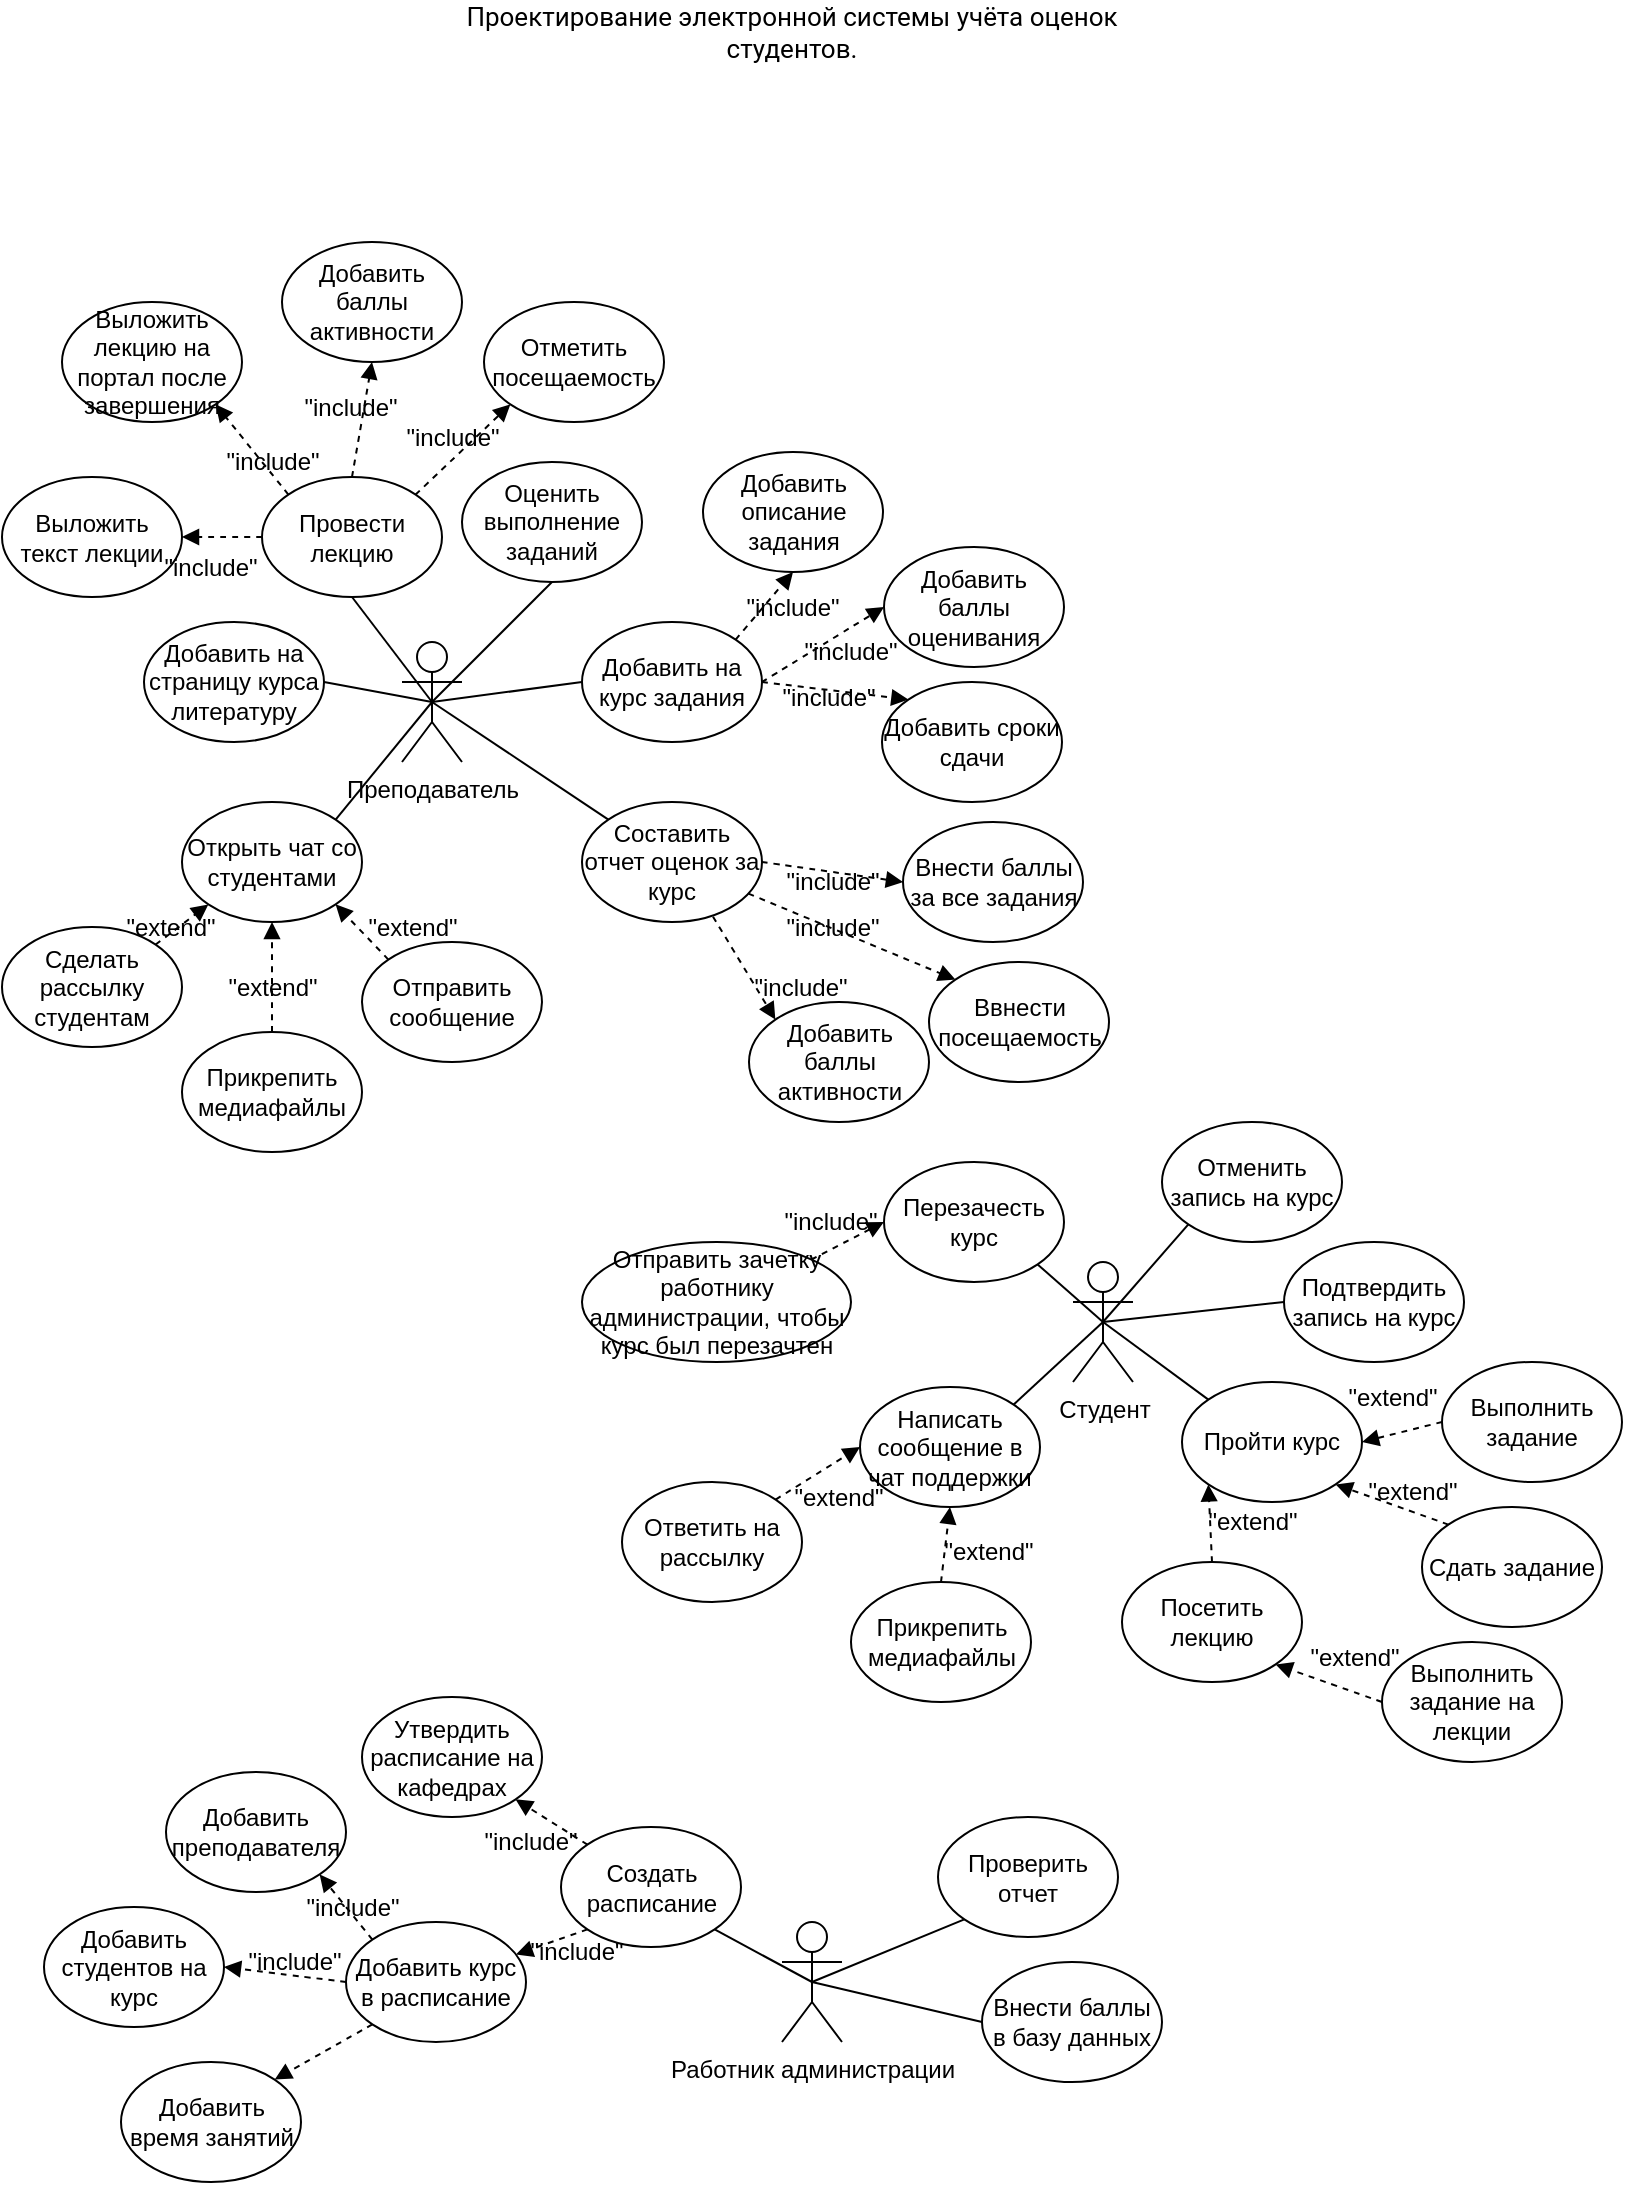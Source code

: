 <mxfile version="22.0.4" type="google">
  <diagram id="ML9wtyINVgdUHEs43sJc" name="Страница 1">
    <mxGraphModel grid="0" page="0" gridSize="10" guides="1" tooltips="1" connect="1" arrows="1" fold="1" pageScale="1" pageWidth="827" pageHeight="1169" math="0" shadow="0">
      <root>
        <mxCell id="0" />
        <mxCell id="1" parent="0" />
        <mxCell id="5TSkszLbsJgpG2_HzwPA-1" value="&lt;span style=&quot;color: rgb(0 , 0 , 0) ; font-family: &amp;#34;roboto&amp;#34; , &amp;#34;robotodraft&amp;#34; , &amp;#34;helvetica&amp;#34; , &amp;#34;arial&amp;#34; , sans-serif ; font-size: 13px ; background-color: rgb(255 , 255 , 255)&quot;&gt;Проектирование электронной системы учёта оценок студентов.&lt;/span&gt;" style="text;html=1;strokeColor=none;fillColor=none;align=center;verticalAlign=middle;whiteSpace=wrap;rounded=0;" vertex="1" parent="1">
          <mxGeometry x="230" y="10" width="330" height="30" as="geometry" />
        </mxCell>
        <mxCell id="ejWC1JuvyuzGTiNb9Fb2-1" value="Преподаватель" style="shape=umlActor;verticalLabelPosition=bottom;verticalAlign=top;html=1;outlineConnect=0;" vertex="1" parent="1">
          <mxGeometry x="200" y="330" width="30" height="60" as="geometry" />
        </mxCell>
        <mxCell id="ejWC1JuvyuzGTiNb9Fb2-2" value="Студент" style="shape=umlActor;verticalLabelPosition=bottom;verticalAlign=top;html=1;outlineConnect=0;" vertex="1" parent="1">
          <mxGeometry x="535.5" y="640" width="30" height="60" as="geometry" />
        </mxCell>
        <mxCell id="ejWC1JuvyuzGTiNb9Fb2-3" value="Работник администрации" style="shape=umlActor;verticalLabelPosition=bottom;verticalAlign=top;html=1;outlineConnect=0;" vertex="1" parent="1">
          <mxGeometry x="390" y="970" width="30" height="60" as="geometry" />
        </mxCell>
        <mxCell id="ejWC1JuvyuzGTiNb9Fb2-4" value="Добавить курс в расписание" style="ellipse;whiteSpace=wrap;html=1;" vertex="1" parent="1">
          <mxGeometry x="172" y="970" width="90" height="60" as="geometry" />
        </mxCell>
        <mxCell id="ejWC1JuvyuzGTiNb9Fb2-5" value="Добавить студентов на курс" style="ellipse;whiteSpace=wrap;html=1;" vertex="1" parent="1">
          <mxGeometry x="21" y="962.5" width="90" height="60" as="geometry" />
        </mxCell>
        <mxCell id="ejWC1JuvyuzGTiNb9Fb2-6" value="Добавить преподавателя" style="ellipse;whiteSpace=wrap;html=1;" vertex="1" parent="1">
          <mxGeometry x="82" y="895" width="90" height="60" as="geometry" />
        </mxCell>
        <mxCell id="ejWC1JuvyuzGTiNb9Fb2-7" value="Добавить на курс задания" style="ellipse;whiteSpace=wrap;html=1;" vertex="1" parent="1">
          <mxGeometry x="290" y="320" width="90" height="60" as="geometry" />
        </mxCell>
        <mxCell id="ejWC1JuvyuzGTiNb9Fb2-8" value="Добавить описание задания" style="ellipse;whiteSpace=wrap;html=1;" vertex="1" parent="1">
          <mxGeometry x="350.5" y="235" width="90" height="60" as="geometry" />
        </mxCell>
        <mxCell id="ejWC1JuvyuzGTiNb9Fb2-9" value="Добавить баллы оценивания" style="ellipse;whiteSpace=wrap;html=1;" vertex="1" parent="1">
          <mxGeometry x="441" y="282.5" width="90" height="60" as="geometry" />
        </mxCell>
        <mxCell id="ejWC1JuvyuzGTiNb9Fb2-10" value="Выполнить задание" style="ellipse;whiteSpace=wrap;html=1;" vertex="1" parent="1">
          <mxGeometry x="720" y="690" width="90" height="60" as="geometry" />
        </mxCell>
        <mxCell id="ejWC1JuvyuzGTiNb9Fb2-11" value="Сдать задание" style="ellipse;whiteSpace=wrap;html=1;" vertex="1" parent="1">
          <mxGeometry x="710" y="762.5" width="90" height="60" as="geometry" />
        </mxCell>
        <mxCell id="ejWC1JuvyuzGTiNb9Fb2-12" value="Оценить выполнение заданий" style="ellipse;whiteSpace=wrap;html=1;" vertex="1" parent="1">
          <mxGeometry x="230" y="240" width="90" height="60" as="geometry" />
        </mxCell>
        <mxCell id="ejWC1JuvyuzGTiNb9Fb2-13" value="Проверить отчет" style="ellipse;whiteSpace=wrap;html=1;" vertex="1" parent="1">
          <mxGeometry x="468" y="917.5" width="90" height="60" as="geometry" />
        </mxCell>
        <mxCell id="ejWC1JuvyuzGTiNb9Fb2-14" value="Составить отчет оценок за курс" style="ellipse;whiteSpace=wrap;html=1;" vertex="1" parent="1">
          <mxGeometry x="290" y="410" width="90" height="60" as="geometry" />
        </mxCell>
        <mxCell id="ejWC1JuvyuzGTiNb9Fb2-15" value="Внести баллы за все задания" style="ellipse;whiteSpace=wrap;html=1;" vertex="1" parent="1">
          <mxGeometry x="450.5" y="420" width="90" height="60" as="geometry" />
        </mxCell>
        <mxCell id="ejWC1JuvyuzGTiNb9Fb2-16" value="Посетить лекцию" style="ellipse;whiteSpace=wrap;html=1;" vertex="1" parent="1">
          <mxGeometry x="560" y="790" width="90" height="60" as="geometry" />
        </mxCell>
        <mxCell id="ejWC1JuvyuzGTiNb9Fb2-17" value="Провести лекцию" style="ellipse;whiteSpace=wrap;html=1;" vertex="1" parent="1">
          <mxGeometry x="130" y="247.5" width="90" height="60" as="geometry" />
        </mxCell>
        <mxCell id="ejWC1JuvyuzGTiNb9Fb2-18" value="Отметить посещаемость" style="ellipse;whiteSpace=wrap;html=1;" vertex="1" parent="1">
          <mxGeometry x="241" y="160" width="90" height="60" as="geometry" />
        </mxCell>
        <mxCell id="ejWC1JuvyuzGTiNb9Fb2-19" value="Добавить баллы активности" style="ellipse;whiteSpace=wrap;html=1;" vertex="1" parent="1">
          <mxGeometry x="140" y="130" width="90" height="60" as="geometry" />
        </mxCell>
        <mxCell id="ejWC1JuvyuzGTiNb9Fb2-20" value="Ввнести посещаемость" style="ellipse;whiteSpace=wrap;html=1;" vertex="1" parent="1">
          <mxGeometry x="463.5" y="490" width="90" height="60" as="geometry" />
        </mxCell>
        <mxCell id="ejWC1JuvyuzGTiNb9Fb2-21" value="Добавить баллы активности" style="ellipse;whiteSpace=wrap;html=1;" vertex="1" parent="1">
          <mxGeometry x="373.5" y="510" width="90" height="60" as="geometry" />
        </mxCell>
        <mxCell id="ejWC1JuvyuzGTiNb9Fb2-22" value="" style="endArrow=none;html=1;rounded=0;curved=1;exitX=0.5;exitY=0.5;exitDx=0;exitDy=0;exitPerimeter=0;entryX=0;entryY=0.5;entryDx=0;entryDy=0;" edge="1" parent="1" source="ejWC1JuvyuzGTiNb9Fb2-1" target="ejWC1JuvyuzGTiNb9Fb2-7">
          <mxGeometry width="50" height="50" relative="1" as="geometry">
            <mxPoint x="510" y="410" as="sourcePoint" />
            <mxPoint x="560" y="360" as="targetPoint" />
          </mxGeometry>
        </mxCell>
        <mxCell id="ejWC1JuvyuzGTiNb9Fb2-23" value="" style="endArrow=none;html=1;rounded=0;curved=1;entryX=0.5;entryY=0.5;entryDx=0;entryDy=0;entryPerimeter=0;exitX=0.5;exitY=1;exitDx=0;exitDy=0;" edge="1" parent="1" source="ejWC1JuvyuzGTiNb9Fb2-12" target="ejWC1JuvyuzGTiNb9Fb2-1">
          <mxGeometry width="50" height="50" relative="1" as="geometry">
            <mxPoint x="510" y="410" as="sourcePoint" />
            <mxPoint x="560" y="360" as="targetPoint" />
          </mxGeometry>
        </mxCell>
        <mxCell id="ejWC1JuvyuzGTiNb9Fb2-24" value="" style="endArrow=none;html=1;rounded=0;curved=1;entryX=0.5;entryY=0.5;entryDx=0;entryDy=0;entryPerimeter=0;exitX=0.5;exitY=1;exitDx=0;exitDy=0;" edge="1" parent="1" source="ejWC1JuvyuzGTiNb9Fb2-17" target="ejWC1JuvyuzGTiNb9Fb2-1">
          <mxGeometry width="50" height="50" relative="1" as="geometry">
            <mxPoint x="510" y="410" as="sourcePoint" />
            <mxPoint x="560" y="360" as="targetPoint" />
          </mxGeometry>
        </mxCell>
        <mxCell id="ejWC1JuvyuzGTiNb9Fb2-25" value="" style="endArrow=none;html=1;rounded=0;curved=1;exitX=0.5;exitY=0.5;exitDx=0;exitDy=0;exitPerimeter=0;entryX=0;entryY=0;entryDx=0;entryDy=0;" edge="1" parent="1" source="ejWC1JuvyuzGTiNb9Fb2-1" target="ejWC1JuvyuzGTiNb9Fb2-14">
          <mxGeometry width="50" height="50" relative="1" as="geometry">
            <mxPoint x="510" y="400" as="sourcePoint" />
            <mxPoint x="560" y="350" as="targetPoint" />
          </mxGeometry>
        </mxCell>
        <mxCell id="ejWC1JuvyuzGTiNb9Fb2-26" value="" style="html=1;verticalAlign=bottom;labelBackgroundColor=none;endArrow=block;endFill=1;dashed=1;rounded=0;curved=1;exitX=1;exitY=0.5;exitDx=0;exitDy=0;entryX=0;entryY=0.5;entryDx=0;entryDy=0;" edge="1" parent="1" source="ejWC1JuvyuzGTiNb9Fb2-14" target="ejWC1JuvyuzGTiNb9Fb2-15">
          <mxGeometry width="160" relative="1" as="geometry">
            <mxPoint x="519" y="340" as="sourcePoint" />
            <mxPoint x="679" y="340" as="targetPoint" />
          </mxGeometry>
        </mxCell>
        <mxCell id="ejWC1JuvyuzGTiNb9Fb2-27" value="" style="html=1;verticalAlign=bottom;labelBackgroundColor=none;endArrow=block;endFill=1;dashed=1;rounded=0;curved=1;entryX=0;entryY=0;entryDx=0;entryDy=0;" edge="1" parent="1" source="ejWC1JuvyuzGTiNb9Fb2-14" target="ejWC1JuvyuzGTiNb9Fb2-20">
          <mxGeometry width="160" relative="1" as="geometry">
            <mxPoint x="519" y="340" as="sourcePoint" />
            <mxPoint x="679" y="340" as="targetPoint" />
          </mxGeometry>
        </mxCell>
        <mxCell id="ejWC1JuvyuzGTiNb9Fb2-28" value="" style="html=1;verticalAlign=bottom;labelBackgroundColor=none;endArrow=block;endFill=1;dashed=1;rounded=0;curved=1;exitX=0.728;exitY=0.956;exitDx=0;exitDy=0;entryX=0;entryY=0;entryDx=0;entryDy=0;exitPerimeter=0;" edge="1" parent="1" source="ejWC1JuvyuzGTiNb9Fb2-14" target="ejWC1JuvyuzGTiNb9Fb2-21">
          <mxGeometry width="160" relative="1" as="geometry">
            <mxPoint x="519" y="340" as="sourcePoint" />
            <mxPoint x="679" y="340" as="targetPoint" />
          </mxGeometry>
        </mxCell>
        <mxCell id="ejWC1JuvyuzGTiNb9Fb2-29" value="" style="html=1;verticalAlign=bottom;labelBackgroundColor=none;endArrow=block;endFill=1;dashed=1;rounded=0;curved=1;exitX=1;exitY=0;exitDx=0;exitDy=0;entryX=0.5;entryY=1;entryDx=0;entryDy=0;" edge="1" parent="1" source="ejWC1JuvyuzGTiNb9Fb2-7" target="ejWC1JuvyuzGTiNb9Fb2-8">
          <mxGeometry width="160" relative="1" as="geometry">
            <mxPoint x="490" y="350" as="sourcePoint" />
            <mxPoint x="650" y="350" as="targetPoint" />
          </mxGeometry>
        </mxCell>
        <mxCell id="ejWC1JuvyuzGTiNb9Fb2-30" value="" style="html=1;verticalAlign=bottom;labelBackgroundColor=none;endArrow=block;endFill=1;dashed=1;rounded=0;curved=1;exitX=1;exitY=0.5;exitDx=0;exitDy=0;entryX=0;entryY=0.5;entryDx=0;entryDy=0;" edge="1" parent="1" source="ejWC1JuvyuzGTiNb9Fb2-7" target="ejWC1JuvyuzGTiNb9Fb2-9">
          <mxGeometry width="160" relative="1" as="geometry">
            <mxPoint x="490" y="350" as="sourcePoint" />
            <mxPoint x="650" y="350" as="targetPoint" />
          </mxGeometry>
        </mxCell>
        <mxCell id="ejWC1JuvyuzGTiNb9Fb2-31" value="Выполнить задание на лекции" style="ellipse;whiteSpace=wrap;html=1;" vertex="1" parent="1">
          <mxGeometry x="690" y="830" width="90" height="60" as="geometry" />
        </mxCell>
        <mxCell id="ejWC1JuvyuzGTiNb9Fb2-32" value="" style="html=1;verticalAlign=bottom;labelBackgroundColor=none;endArrow=block;endFill=1;dashed=1;rounded=0;curved=1;exitX=0;exitY=0.5;exitDx=0;exitDy=0;entryX=1;entryY=1;entryDx=0;entryDy=0;" edge="1" parent="1" source="ejWC1JuvyuzGTiNb9Fb2-31" target="ejWC1JuvyuzGTiNb9Fb2-16">
          <mxGeometry width="160" relative="1" as="geometry">
            <mxPoint x="350" y="765" as="sourcePoint" />
            <mxPoint x="470" y="910" as="targetPoint" />
          </mxGeometry>
        </mxCell>
        <mxCell id="ejWC1JuvyuzGTiNb9Fb2-33" value="Подтвердить запись на курс" style="ellipse;whiteSpace=wrap;html=1;" vertex="1" parent="1">
          <mxGeometry x="641" y="630" width="90" height="60" as="geometry" />
        </mxCell>
        <mxCell id="ejWC1JuvyuzGTiNb9Fb2-34" value="" style="endArrow=none;html=1;rounded=0;curved=1;exitX=0.5;exitY=0.5;exitDx=0;exitDy=0;exitPerimeter=0;entryX=0;entryY=0.5;entryDx=0;entryDy=0;" edge="1" parent="1" source="ejWC1JuvyuzGTiNb9Fb2-2" target="ejWC1JuvyuzGTiNb9Fb2-33">
          <mxGeometry width="50" height="50" relative="1" as="geometry">
            <mxPoint x="485.5" y="870" as="sourcePoint" />
            <mxPoint x="535.5" y="820" as="targetPoint" />
          </mxGeometry>
        </mxCell>
        <mxCell id="ejWC1JuvyuzGTiNb9Fb2-35" value="Отменить запись на курс" style="ellipse;whiteSpace=wrap;html=1;" vertex="1" parent="1">
          <mxGeometry x="580" y="570" width="90" height="60" as="geometry" />
        </mxCell>
        <mxCell id="ejWC1JuvyuzGTiNb9Fb2-36" value="" style="endArrow=none;html=1;rounded=0;curved=1;entryX=0.5;entryY=0.5;entryDx=0;entryDy=0;entryPerimeter=0;exitX=0;exitY=1;exitDx=0;exitDy=0;" edge="1" parent="1" source="ejWC1JuvyuzGTiNb9Fb2-35" target="ejWC1JuvyuzGTiNb9Fb2-2">
          <mxGeometry width="50" height="50" relative="1" as="geometry">
            <mxPoint x="485.5" y="860" as="sourcePoint" />
            <mxPoint x="535.5" y="810" as="targetPoint" />
          </mxGeometry>
        </mxCell>
        <mxCell id="ejWC1JuvyuzGTiNb9Fb2-38" value="" style="html=1;verticalAlign=bottom;labelBackgroundColor=none;endArrow=block;endFill=1;dashed=1;rounded=0;curved=1;exitX=0;exitY=0;exitDx=0;exitDy=0;entryX=1;entryY=1;entryDx=0;entryDy=0;" edge="1" parent="1" source="ejWC1JuvyuzGTiNb9Fb2-4" target="ejWC1JuvyuzGTiNb9Fb2-6">
          <mxGeometry width="160" relative="1" as="geometry">
            <mxPoint x="280" y="872.5" as="sourcePoint" />
            <mxPoint x="440" y="872.5" as="targetPoint" />
          </mxGeometry>
        </mxCell>
        <mxCell id="ejWC1JuvyuzGTiNb9Fb2-39" value="" style="html=1;verticalAlign=bottom;labelBackgroundColor=none;endArrow=block;endFill=1;dashed=1;rounded=0;curved=1;exitX=0;exitY=0.5;exitDx=0;exitDy=0;entryX=1;entryY=0.5;entryDx=0;entryDy=0;" edge="1" parent="1" source="ejWC1JuvyuzGTiNb9Fb2-4" target="ejWC1JuvyuzGTiNb9Fb2-5">
          <mxGeometry width="160" relative="1" as="geometry">
            <mxPoint x="280" y="872.5" as="sourcePoint" />
            <mxPoint x="440" y="872.5" as="targetPoint" />
          </mxGeometry>
        </mxCell>
        <mxCell id="ejWC1JuvyuzGTiNb9Fb2-40" value="" style="endArrow=none;html=1;rounded=0;curved=1;exitX=0.5;exitY=0.5;exitDx=0;exitDy=0;exitPerimeter=0;entryX=0;entryY=1;entryDx=0;entryDy=0;" edge="1" parent="1" source="ejWC1JuvyuzGTiNb9Fb2-3" target="ejWC1JuvyuzGTiNb9Fb2-13">
          <mxGeometry width="50" height="50" relative="1" as="geometry">
            <mxPoint x="420" y="840" as="sourcePoint" />
            <mxPoint x="470" y="790" as="targetPoint" />
          </mxGeometry>
        </mxCell>
        <mxCell id="ejWC1JuvyuzGTiNb9Fb2-41" value="Внести баллы в базу данных" style="ellipse;whiteSpace=wrap;html=1;" vertex="1" parent="1">
          <mxGeometry x="490" y="990" width="90" height="60" as="geometry" />
        </mxCell>
        <mxCell id="ejWC1JuvyuzGTiNb9Fb2-42" value="" style="endArrow=none;html=1;rounded=0;curved=1;exitX=0.5;exitY=0.5;exitDx=0;exitDy=0;exitPerimeter=0;entryX=0;entryY=0.5;entryDx=0;entryDy=0;" edge="1" parent="1" source="ejWC1JuvyuzGTiNb9Fb2-3" target="ejWC1JuvyuzGTiNb9Fb2-41">
          <mxGeometry width="50" height="50" relative="1" as="geometry">
            <mxPoint x="420" y="830" as="sourcePoint" />
            <mxPoint x="470" y="780" as="targetPoint" />
          </mxGeometry>
        </mxCell>
        <mxCell id="ejWC1JuvyuzGTiNb9Fb2-43" value="Пройти курс" style="ellipse;whiteSpace=wrap;html=1;" vertex="1" parent="1">
          <mxGeometry x="590" y="700" width="90" height="60" as="geometry" />
        </mxCell>
        <mxCell id="ejWC1JuvyuzGTiNb9Fb2-44" value="" style="endArrow=none;html=1;rounded=0;curved=1;entryX=0.5;entryY=0.5;entryDx=0;entryDy=0;entryPerimeter=0;exitX=0;exitY=0;exitDx=0;exitDy=0;" edge="1" parent="1" source="ejWC1JuvyuzGTiNb9Fb2-43" target="ejWC1JuvyuzGTiNb9Fb2-2">
          <mxGeometry width="50" height="50" relative="1" as="geometry">
            <mxPoint x="715.5" y="840" as="sourcePoint" />
            <mxPoint x="765.5" y="790" as="targetPoint" />
          </mxGeometry>
        </mxCell>
        <mxCell id="ejWC1JuvyuzGTiNb9Fb2-45" value="" style="html=1;verticalAlign=bottom;labelBackgroundColor=none;endArrow=block;endFill=1;dashed=1;rounded=0;curved=1;exitX=0;exitY=0.5;exitDx=0;exitDy=0;entryX=1;entryY=0.5;entryDx=0;entryDy=0;" edge="1" parent="1" source="ejWC1JuvyuzGTiNb9Fb2-10" target="ejWC1JuvyuzGTiNb9Fb2-43">
          <mxGeometry width="160" relative="1" as="geometry">
            <mxPoint x="820" y="795" as="sourcePoint" />
            <mxPoint x="660" y="795" as="targetPoint" />
          </mxGeometry>
        </mxCell>
        <mxCell id="ejWC1JuvyuzGTiNb9Fb2-46" value="" style="html=1;verticalAlign=bottom;labelBackgroundColor=none;endArrow=block;endFill=1;dashed=1;rounded=0;curved=1;exitX=0;exitY=0;exitDx=0;exitDy=0;entryX=1;entryY=1;entryDx=0;entryDy=0;" edge="1" parent="1" source="ejWC1JuvyuzGTiNb9Fb2-11" target="ejWC1JuvyuzGTiNb9Fb2-43">
          <mxGeometry width="160" relative="1" as="geometry">
            <mxPoint x="820" y="795" as="sourcePoint" />
            <mxPoint x="660" y="795" as="targetPoint" />
          </mxGeometry>
        </mxCell>
        <mxCell id="ejWC1JuvyuzGTiNb9Fb2-47" value="" style="html=1;verticalAlign=bottom;labelBackgroundColor=none;endArrow=block;endFill=1;dashed=1;rounded=0;curved=1;exitX=0.5;exitY=0;exitDx=0;exitDy=0;entryX=0;entryY=1;entryDx=0;entryDy=0;" edge="1" parent="1" source="ejWC1JuvyuzGTiNb9Fb2-16" target="ejWC1JuvyuzGTiNb9Fb2-43">
          <mxGeometry width="160" relative="1" as="geometry">
            <mxPoint x="603.18" y="953.787" as="sourcePoint" />
            <mxPoint x="545" y="810" as="targetPoint" />
          </mxGeometry>
        </mxCell>
        <mxCell id="ejWC1JuvyuzGTiNb9Fb2-48" value="" style="html=1;verticalAlign=bottom;labelBackgroundColor=none;endArrow=block;endFill=1;dashed=1;rounded=0;curved=1;exitX=1;exitY=0;exitDx=0;exitDy=0;entryX=0;entryY=1;entryDx=0;entryDy=0;" edge="1" parent="1" source="ejWC1JuvyuzGTiNb9Fb2-17" target="ejWC1JuvyuzGTiNb9Fb2-18">
          <mxGeometry width="160" relative="1" as="geometry">
            <mxPoint x="380" y="330" as="sourcePoint" />
            <mxPoint x="540" y="330" as="targetPoint" />
          </mxGeometry>
        </mxCell>
        <mxCell id="ejWC1JuvyuzGTiNb9Fb2-49" value="" style="html=1;verticalAlign=bottom;labelBackgroundColor=none;endArrow=block;endFill=1;dashed=1;rounded=0;curved=1;entryX=0.5;entryY=1;entryDx=0;entryDy=0;exitX=0.5;exitY=0;exitDx=0;exitDy=0;" edge="1" parent="1" source="ejWC1JuvyuzGTiNb9Fb2-17" target="ejWC1JuvyuzGTiNb9Fb2-19">
          <mxGeometry width="160" relative="1" as="geometry">
            <mxPoint x="380" y="330" as="sourcePoint" />
            <mxPoint x="540" y="330" as="targetPoint" />
          </mxGeometry>
        </mxCell>
        <mxCell id="ejWC1JuvyuzGTiNb9Fb2-50" value="&quot;extend&quot;" style="text;html=1;strokeColor=none;fillColor=none;align=center;verticalAlign=middle;whiteSpace=wrap;rounded=0;fontSize=12;" vertex="1" parent="1">
          <mxGeometry x="670" y="700" width="51" height="15" as="geometry" />
        </mxCell>
        <mxCell id="ejWC1JuvyuzGTiNb9Fb2-51" value="&quot;extend&quot;" style="text;html=1;strokeColor=none;fillColor=none;align=center;verticalAlign=middle;whiteSpace=wrap;rounded=0;fontSize=12;" vertex="1" parent="1">
          <mxGeometry x="680" y="747.5" width="51" height="15" as="geometry" />
        </mxCell>
        <mxCell id="ejWC1JuvyuzGTiNb9Fb2-52" value="&quot;include&quot;" style="text;html=1;strokeColor=none;fillColor=none;align=center;verticalAlign=middle;whiteSpace=wrap;rounded=0;fontSize=12;" vertex="1" parent="1">
          <mxGeometry x="199.5" y="220" width="51" height="15" as="geometry" />
        </mxCell>
        <mxCell id="ejWC1JuvyuzGTiNb9Fb2-53" value="&quot;include&quot;" style="text;html=1;strokeColor=none;fillColor=none;align=center;verticalAlign=middle;whiteSpace=wrap;rounded=0;fontSize=12;" vertex="1" parent="1">
          <mxGeometry x="149" y="205" width="51" height="15" as="geometry" />
        </mxCell>
        <mxCell id="ejWC1JuvyuzGTiNb9Fb2-54" value="&quot;include&quot;" style="text;html=1;strokeColor=none;fillColor=none;align=center;verticalAlign=middle;whiteSpace=wrap;rounded=0;fontSize=12;" vertex="1" parent="1">
          <mxGeometry x="369.5" y="305" width="51" height="15" as="geometry" />
        </mxCell>
        <mxCell id="ejWC1JuvyuzGTiNb9Fb2-55" value="&quot;include&quot;" style="text;html=1;strokeColor=none;fillColor=none;align=center;verticalAlign=middle;whiteSpace=wrap;rounded=0;fontSize=12;" vertex="1" parent="1">
          <mxGeometry x="399" y="327.5" width="51" height="15" as="geometry" />
        </mxCell>
        <mxCell id="ejWC1JuvyuzGTiNb9Fb2-56" value="&quot;include&quot;" style="text;html=1;strokeColor=none;fillColor=none;align=center;verticalAlign=middle;whiteSpace=wrap;rounded=0;fontSize=12;" vertex="1" parent="1">
          <mxGeometry x="390" y="442.5" width="51" height="15" as="geometry" />
        </mxCell>
        <mxCell id="ejWC1JuvyuzGTiNb9Fb2-57" value="&quot;include&quot;" style="text;html=1;strokeColor=none;fillColor=none;align=center;verticalAlign=middle;whiteSpace=wrap;rounded=0;fontSize=12;" vertex="1" parent="1">
          <mxGeometry x="389.5" y="465" width="51" height="15" as="geometry" />
        </mxCell>
        <mxCell id="ejWC1JuvyuzGTiNb9Fb2-58" value="&quot;include&quot;" style="text;html=1;strokeColor=none;fillColor=none;align=center;verticalAlign=middle;whiteSpace=wrap;rounded=0;fontSize=12;" vertex="1" parent="1">
          <mxGeometry x="373.5" y="495" width="51" height="15" as="geometry" />
        </mxCell>
        <mxCell id="ejWC1JuvyuzGTiNb9Fb2-61" value="&quot;include&quot;" style="text;html=1;strokeColor=none;fillColor=none;align=center;verticalAlign=middle;whiteSpace=wrap;rounded=0;fontSize=12;" vertex="1" parent="1">
          <mxGeometry x="149.5" y="955" width="51" height="15" as="geometry" />
        </mxCell>
        <mxCell id="ejWC1JuvyuzGTiNb9Fb2-62" value="&quot;include&quot;" style="text;html=1;strokeColor=none;fillColor=none;align=center;verticalAlign=middle;whiteSpace=wrap;rounded=0;fontSize=12;" vertex="1" parent="1">
          <mxGeometry x="121" y="982.5" width="51" height="15" as="geometry" />
        </mxCell>
        <mxCell id="ejWC1JuvyuzGTiNb9Fb2-64" value="Добавить сроки сдачи" style="ellipse;whiteSpace=wrap;html=1;" vertex="1" parent="1">
          <mxGeometry x="440" y="350" width="90" height="60" as="geometry" />
        </mxCell>
        <mxCell id="ejWC1JuvyuzGTiNb9Fb2-65" value="Выложить лекцию на портал после завершения" style="ellipse;whiteSpace=wrap;html=1;" vertex="1" parent="1">
          <mxGeometry x="30" y="160" width="90" height="60" as="geometry" />
        </mxCell>
        <mxCell id="ejWC1JuvyuzGTiNb9Fb2-66" value="Выложить текст лекции" style="ellipse;whiteSpace=wrap;html=1;" vertex="1" parent="1">
          <mxGeometry y="247.5" width="90" height="60" as="geometry" />
        </mxCell>
        <mxCell id="ejWC1JuvyuzGTiNb9Fb2-67" value="" style="html=1;verticalAlign=bottom;labelBackgroundColor=none;endArrow=block;endFill=1;dashed=1;rounded=0;curved=1;entryX=1;entryY=0.5;entryDx=0;entryDy=0;exitX=0;exitY=0.5;exitDx=0;exitDy=0;" edge="1" parent="1" source="ejWC1JuvyuzGTiNb9Fb2-17" target="ejWC1JuvyuzGTiNb9Fb2-66">
          <mxGeometry width="160" relative="1" as="geometry">
            <mxPoint x="185" y="257.5" as="sourcePoint" />
            <mxPoint x="195" y="200" as="targetPoint" />
          </mxGeometry>
        </mxCell>
        <mxCell id="ejWC1JuvyuzGTiNb9Fb2-68" value="" style="html=1;verticalAlign=bottom;labelBackgroundColor=none;endArrow=block;endFill=1;dashed=1;rounded=0;curved=1;entryX=1;entryY=1;entryDx=0;entryDy=0;exitX=0;exitY=0;exitDx=0;exitDy=0;" edge="1" parent="1" source="ejWC1JuvyuzGTiNb9Fb2-17" target="ejWC1JuvyuzGTiNb9Fb2-65">
          <mxGeometry width="160" relative="1" as="geometry">
            <mxPoint x="140.0" y="287.5" as="sourcePoint" />
            <mxPoint x="100.0" y="287.5" as="targetPoint" />
          </mxGeometry>
        </mxCell>
        <mxCell id="ejWC1JuvyuzGTiNb9Fb2-69" value="&quot;include&quot;" style="text;html=1;strokeColor=none;fillColor=none;align=center;verticalAlign=middle;whiteSpace=wrap;rounded=0;fontSize=12;" vertex="1" parent="1">
          <mxGeometry x="110" y="232.5" width="51" height="15" as="geometry" />
        </mxCell>
        <mxCell id="ejWC1JuvyuzGTiNb9Fb2-70" value="&quot;include&quot;" style="text;html=1;strokeColor=none;fillColor=none;align=center;verticalAlign=middle;whiteSpace=wrap;rounded=0;fontSize=12;" vertex="1" parent="1">
          <mxGeometry x="79" y="285" width="51" height="15" as="geometry" />
        </mxCell>
        <mxCell id="ejWC1JuvyuzGTiNb9Fb2-71" value="" style="html=1;verticalAlign=bottom;labelBackgroundColor=none;endArrow=block;endFill=1;dashed=1;rounded=0;curved=1;exitX=1;exitY=0.5;exitDx=0;exitDy=0;entryX=0;entryY=0;entryDx=0;entryDy=0;" edge="1" parent="1" source="ejWC1JuvyuzGTiNb9Fb2-7" target="ejWC1JuvyuzGTiNb9Fb2-64">
          <mxGeometry width="160" relative="1" as="geometry">
            <mxPoint x="390" y="360" as="sourcePoint" />
            <mxPoint x="455.5" y="340" as="targetPoint" />
          </mxGeometry>
        </mxCell>
        <mxCell id="ejWC1JuvyuzGTiNb9Fb2-72" value="&quot;include&quot;" style="text;html=1;strokeColor=none;fillColor=none;align=center;verticalAlign=middle;whiteSpace=wrap;rounded=0;fontSize=12;" vertex="1" parent="1">
          <mxGeometry x="388" y="350" width="51" height="15" as="geometry" />
        </mxCell>
        <mxCell id="ejWC1JuvyuzGTiNb9Fb2-73" value="Добавить на страницу курса литературу" style="ellipse;whiteSpace=wrap;html=1;" vertex="1" parent="1">
          <mxGeometry x="71" y="320" width="90" height="60" as="geometry" />
        </mxCell>
        <mxCell id="ejWC1JuvyuzGTiNb9Fb2-74" value="Открыть чат со студентами" style="ellipse;whiteSpace=wrap;html=1;" vertex="1" parent="1">
          <mxGeometry x="90" y="410" width="90" height="60" as="geometry" />
        </mxCell>
        <mxCell id="ejWC1JuvyuzGTiNb9Fb2-75" value="Сделать рассылку студентам" style="ellipse;whiteSpace=wrap;html=1;" vertex="1" parent="1">
          <mxGeometry y="472.5" width="90" height="60" as="geometry" />
        </mxCell>
        <mxCell id="ejWC1JuvyuzGTiNb9Fb2-76" value="Прикрепить медиафайлы" style="ellipse;whiteSpace=wrap;html=1;" vertex="1" parent="1">
          <mxGeometry x="90" y="525" width="90" height="60" as="geometry" />
        </mxCell>
        <mxCell id="ejWC1JuvyuzGTiNb9Fb2-77" value="Отправить сообщение" style="ellipse;whiteSpace=wrap;html=1;" vertex="1" parent="1">
          <mxGeometry x="180" y="480" width="90" height="60" as="geometry" />
        </mxCell>
        <mxCell id="ejWC1JuvyuzGTiNb9Fb2-78" value="" style="endArrow=none;html=1;rounded=0;curved=1;exitX=1;exitY=0.5;exitDx=0;exitDy=0;entryX=0.5;entryY=0.5;entryDx=0;entryDy=0;entryPerimeter=0;" edge="1" parent="1" source="ejWC1JuvyuzGTiNb9Fb2-73" target="ejWC1JuvyuzGTiNb9Fb2-1">
          <mxGeometry width="50" height="50" relative="1" as="geometry">
            <mxPoint x="225" y="370" as="sourcePoint" />
            <mxPoint x="313.18" y="428.787" as="targetPoint" />
          </mxGeometry>
        </mxCell>
        <mxCell id="ejWC1JuvyuzGTiNb9Fb2-79" value="" style="endArrow=none;html=1;rounded=0;curved=1;exitX=1;exitY=0;exitDx=0;exitDy=0;entryX=0.5;entryY=0.5;entryDx=0;entryDy=0;entryPerimeter=0;" edge="1" parent="1" source="ejWC1JuvyuzGTiNb9Fb2-74" target="ejWC1JuvyuzGTiNb9Fb2-1">
          <mxGeometry width="50" height="50" relative="1" as="geometry">
            <mxPoint x="171" y="360" as="sourcePoint" />
            <mxPoint x="225" y="370" as="targetPoint" />
          </mxGeometry>
        </mxCell>
        <mxCell id="ejWC1JuvyuzGTiNb9Fb2-80" value="" style="html=1;verticalAlign=bottom;labelBackgroundColor=none;endArrow=block;endFill=1;dashed=1;rounded=0;curved=1;entryX=0;entryY=1;entryDx=0;entryDy=0;exitX=1;exitY=0;exitDx=0;exitDy=0;" edge="1" parent="1" source="ejWC1JuvyuzGTiNb9Fb2-75" target="ejWC1JuvyuzGTiNb9Fb2-74">
          <mxGeometry width="160" relative="1" as="geometry">
            <mxPoint x="100.0" y="287.5" as="sourcePoint" />
            <mxPoint x="140.0" y="287.5" as="targetPoint" />
          </mxGeometry>
        </mxCell>
        <mxCell id="ejWC1JuvyuzGTiNb9Fb2-81" value="" style="html=1;verticalAlign=bottom;labelBackgroundColor=none;endArrow=block;endFill=1;dashed=1;rounded=0;curved=1;entryX=0.5;entryY=1;entryDx=0;entryDy=0;exitX=0.5;exitY=0;exitDx=0;exitDy=0;" edge="1" parent="1" source="ejWC1JuvyuzGTiNb9Fb2-76" target="ejWC1JuvyuzGTiNb9Fb2-74">
          <mxGeometry width="160" relative="1" as="geometry">
            <mxPoint x="86.82" y="491.287" as="sourcePoint" />
            <mxPoint x="113.18" y="471.213" as="targetPoint" />
          </mxGeometry>
        </mxCell>
        <mxCell id="ejWC1JuvyuzGTiNb9Fb2-82" value="" style="html=1;verticalAlign=bottom;labelBackgroundColor=none;endArrow=block;endFill=1;dashed=1;rounded=0;curved=1;entryX=1;entryY=1;entryDx=0;entryDy=0;exitX=0;exitY=0;exitDx=0;exitDy=0;" edge="1" parent="1" source="ejWC1JuvyuzGTiNb9Fb2-77" target="ejWC1JuvyuzGTiNb9Fb2-74">
          <mxGeometry width="160" relative="1" as="geometry">
            <mxPoint x="145" y="535" as="sourcePoint" />
            <mxPoint x="145" y="480" as="targetPoint" />
          </mxGeometry>
        </mxCell>
        <mxCell id="ejWC1JuvyuzGTiNb9Fb2-83" value="&quot;extend&quot;" style="text;html=1;strokeColor=none;fillColor=none;align=center;verticalAlign=middle;whiteSpace=wrap;rounded=0;fontSize=12;" vertex="1" parent="1">
          <mxGeometry x="180" y="465" width="51" height="15" as="geometry" />
        </mxCell>
        <mxCell id="ejWC1JuvyuzGTiNb9Fb2-84" value="&quot;extend&quot;" style="text;html=1;strokeColor=none;fillColor=none;align=center;verticalAlign=middle;whiteSpace=wrap;rounded=0;fontSize=12;" vertex="1" parent="1">
          <mxGeometry x="110" y="495" width="51" height="15" as="geometry" />
        </mxCell>
        <mxCell id="ejWC1JuvyuzGTiNb9Fb2-85" value="&quot;extend&quot;" style="text;html=1;strokeColor=none;fillColor=none;align=center;verticalAlign=middle;whiteSpace=wrap;rounded=0;fontSize=12;" vertex="1" parent="1">
          <mxGeometry x="59" y="465" width="51" height="15" as="geometry" />
        </mxCell>
        <mxCell id="ejWC1JuvyuzGTiNb9Fb2-86" value="&quot;extend&quot;" style="text;html=1;strokeColor=none;fillColor=none;align=center;verticalAlign=middle;whiteSpace=wrap;rounded=0;fontSize=12;" vertex="1" parent="1">
          <mxGeometry x="599.5" y="762.5" width="51" height="15" as="geometry" />
        </mxCell>
        <mxCell id="ejWC1JuvyuzGTiNb9Fb2-87" value="&quot;extend&quot;" style="text;html=1;strokeColor=none;fillColor=none;align=center;verticalAlign=middle;whiteSpace=wrap;rounded=0;fontSize=12;" vertex="1" parent="1">
          <mxGeometry x="650.5" y="830" width="51" height="15" as="geometry" />
        </mxCell>
        <mxCell id="ejWC1JuvyuzGTiNb9Fb2-88" value="Написать сообщение в чат поддержки" style="ellipse;whiteSpace=wrap;html=1;" vertex="1" parent="1">
          <mxGeometry x="429" y="702.5" width="90" height="60" as="geometry" />
        </mxCell>
        <mxCell id="ejWC1JuvyuzGTiNb9Fb2-89" value="Прикрепить медиафайлы" style="ellipse;whiteSpace=wrap;html=1;" vertex="1" parent="1">
          <mxGeometry x="424.5" y="800" width="90" height="60" as="geometry" />
        </mxCell>
        <mxCell id="ejWC1JuvyuzGTiNb9Fb2-90" value="Ответить на рассылку" style="ellipse;whiteSpace=wrap;html=1;" vertex="1" parent="1">
          <mxGeometry x="310" y="750" width="90" height="60" as="geometry" />
        </mxCell>
        <mxCell id="ejWC1JuvyuzGTiNb9Fb2-91" value="" style="html=1;verticalAlign=bottom;labelBackgroundColor=none;endArrow=block;endFill=1;dashed=1;rounded=0;curved=1;exitX=0.5;exitY=0;exitDx=0;exitDy=0;entryX=0.5;entryY=1;entryDx=0;entryDy=0;" edge="1" parent="1" source="ejWC1JuvyuzGTiNb9Fb2-89" target="ejWC1JuvyuzGTiNb9Fb2-88">
          <mxGeometry width="160" relative="1" as="geometry">
            <mxPoint x="615" y="800" as="sourcePoint" />
            <mxPoint x="613.18" y="761.213" as="targetPoint" />
          </mxGeometry>
        </mxCell>
        <mxCell id="ejWC1JuvyuzGTiNb9Fb2-92" value="" style="html=1;verticalAlign=bottom;labelBackgroundColor=none;endArrow=block;endFill=1;dashed=1;rounded=0;curved=1;exitX=1;exitY=0;exitDx=0;exitDy=0;entryX=0;entryY=0.5;entryDx=0;entryDy=0;" edge="1" parent="1" source="ejWC1JuvyuzGTiNb9Fb2-90" target="ejWC1JuvyuzGTiNb9Fb2-88">
          <mxGeometry width="160" relative="1" as="geometry">
            <mxPoint x="625" y="810" as="sourcePoint" />
            <mxPoint x="623.18" y="771.213" as="targetPoint" />
          </mxGeometry>
        </mxCell>
        <mxCell id="ejWC1JuvyuzGTiNb9Fb2-93" value="&quot;extend&quot;" style="text;html=1;strokeColor=none;fillColor=none;align=center;verticalAlign=middle;whiteSpace=wrap;rounded=0;fontSize=12;" vertex="1" parent="1">
          <mxGeometry x="468" y="777.5" width="51" height="15" as="geometry" />
        </mxCell>
        <mxCell id="ejWC1JuvyuzGTiNb9Fb2-94" value="&quot;extend&quot;" style="text;html=1;strokeColor=none;fillColor=none;align=center;verticalAlign=middle;whiteSpace=wrap;rounded=0;fontSize=12;" vertex="1" parent="1">
          <mxGeometry x="393" y="750" width="51" height="15" as="geometry" />
        </mxCell>
        <mxCell id="ejWC1JuvyuzGTiNb9Fb2-95" value="" style="endArrow=none;html=1;rounded=0;curved=1;entryX=0.5;entryY=0.5;entryDx=0;entryDy=0;entryPerimeter=0;exitX=1;exitY=0;exitDx=0;exitDy=0;" edge="1" parent="1" source="ejWC1JuvyuzGTiNb9Fb2-88" target="ejWC1JuvyuzGTiNb9Fb2-2">
          <mxGeometry width="50" height="50" relative="1" as="geometry">
            <mxPoint x="613.18" y="718.787" as="sourcePoint" />
            <mxPoint x="560.5" y="680" as="targetPoint" />
          </mxGeometry>
        </mxCell>
        <mxCell id="ejWC1JuvyuzGTiNb9Fb2-96" value="Перезачесть курс" style="ellipse;whiteSpace=wrap;html=1;" vertex="1" parent="1">
          <mxGeometry x="441" y="590" width="90" height="60" as="geometry" />
        </mxCell>
        <mxCell id="ejWC1JuvyuzGTiNb9Fb2-97" value="Отправить зачетку работнику администрации, чтобы курс был перезачтен" style="ellipse;whiteSpace=wrap;html=1;" vertex="1" parent="1">
          <mxGeometry x="290" y="630" width="134.5" height="60" as="geometry" />
        </mxCell>
        <mxCell id="ejWC1JuvyuzGTiNb9Fb2-98" value="" style="endArrow=none;html=1;rounded=0;curved=1;entryX=1;entryY=1;entryDx=0;entryDy=0;exitX=0.5;exitY=0.5;exitDx=0;exitDy=0;exitPerimeter=0;" edge="1" parent="1" source="ejWC1JuvyuzGTiNb9Fb2-2" target="ejWC1JuvyuzGTiNb9Fb2-96">
          <mxGeometry width="50" height="50" relative="1" as="geometry">
            <mxPoint x="613.18" y="718.787" as="sourcePoint" />
            <mxPoint x="560.5" y="680" as="targetPoint" />
          </mxGeometry>
        </mxCell>
        <mxCell id="ejWC1JuvyuzGTiNb9Fb2-100" value="" style="html=1;verticalAlign=bottom;labelBackgroundColor=none;endArrow=block;endFill=1;dashed=1;rounded=0;curved=1;exitX=1;exitY=0;exitDx=0;exitDy=0;entryX=0;entryY=0.5;entryDx=0;entryDy=0;" edge="1" parent="1" source="ejWC1JuvyuzGTiNb9Fb2-97" target="ejWC1JuvyuzGTiNb9Fb2-96">
          <mxGeometry width="160" relative="1" as="geometry">
            <mxPoint x="489.5" y="665" as="sourcePoint" />
            <mxPoint x="449.5" y="675" as="targetPoint" />
          </mxGeometry>
        </mxCell>
        <mxCell id="ejWC1JuvyuzGTiNb9Fb2-102" value="&quot;include&quot;" style="text;html=1;strokeColor=none;fillColor=none;align=center;verticalAlign=middle;whiteSpace=wrap;rounded=0;fontSize=12;" vertex="1" parent="1">
          <mxGeometry x="389" y="612.5" width="51" height="15" as="geometry" />
        </mxCell>
        <mxCell id="ejWC1JuvyuzGTiNb9Fb2-104" value="Создать расписание" style="ellipse;whiteSpace=wrap;html=1;" vertex="1" parent="1">
          <mxGeometry x="279.5" y="922.5" width="90" height="60" as="geometry" />
        </mxCell>
        <mxCell id="ejWC1JuvyuzGTiNb9Fb2-105" value="" style="endArrow=none;html=1;rounded=0;curved=1;exitX=0.5;exitY=0.5;exitDx=0;exitDy=0;exitPerimeter=0;entryX=1;entryY=1;entryDx=0;entryDy=0;" edge="1" parent="1" source="ejWC1JuvyuzGTiNb9Fb2-3" target="ejWC1JuvyuzGTiNb9Fb2-104">
          <mxGeometry width="50" height="50" relative="1" as="geometry">
            <mxPoint x="415" y="1010" as="sourcePoint" />
            <mxPoint x="513.257" y="978.765" as="targetPoint" />
          </mxGeometry>
        </mxCell>
        <mxCell id="ejWC1JuvyuzGTiNb9Fb2-106" value="" style="html=1;verticalAlign=bottom;labelBackgroundColor=none;endArrow=block;endFill=1;dashed=1;rounded=0;curved=1;exitX=0;exitY=1;exitDx=0;exitDy=0;" edge="1" parent="1" source="ejWC1JuvyuzGTiNb9Fb2-104" target="ejWC1JuvyuzGTiNb9Fb2-4">
          <mxGeometry width="160" relative="1" as="geometry">
            <mxPoint x="203.257" y="988.735" as="sourcePoint" />
            <mxPoint x="157.743" y="963.765" as="targetPoint" />
          </mxGeometry>
        </mxCell>
        <mxCell id="ejWC1JuvyuzGTiNb9Fb2-109" value="&quot;include&quot;" style="text;html=1;strokeColor=none;fillColor=none;align=center;verticalAlign=middle;whiteSpace=wrap;rounded=0;fontSize=12;" vertex="1" parent="1">
          <mxGeometry x="262" y="977.5" width="51" height="15" as="geometry" />
        </mxCell>
        <mxCell id="ejWC1JuvyuzGTiNb9Fb2-110" value="Утвердить расписание на кафедрах" style="ellipse;whiteSpace=wrap;html=1;" vertex="1" parent="1">
          <mxGeometry x="180" y="857.5" width="90" height="60" as="geometry" />
        </mxCell>
        <mxCell id="ejWC1JuvyuzGTiNb9Fb2-111" value="" style="html=1;verticalAlign=bottom;labelBackgroundColor=none;endArrow=block;endFill=1;dashed=1;rounded=0;curved=1;exitX=0;exitY=0;exitDx=0;exitDy=0;entryX=1;entryY=1;entryDx=0;entryDy=0;" edge="1" parent="1" source="ejWC1JuvyuzGTiNb9Fb2-104" target="ejWC1JuvyuzGTiNb9Fb2-110">
          <mxGeometry width="160" relative="1" as="geometry">
            <mxPoint x="195.257" y="988.735" as="sourcePoint" />
            <mxPoint x="168.743" y="956.265" as="targetPoint" />
          </mxGeometry>
        </mxCell>
        <mxCell id="ejWC1JuvyuzGTiNb9Fb2-112" value="&quot;include&quot;" style="text;html=1;strokeColor=none;fillColor=none;align=center;verticalAlign=middle;whiteSpace=wrap;rounded=0;fontSize=12;" vertex="1" parent="1">
          <mxGeometry x="239" y="922.5" width="51" height="15" as="geometry" />
        </mxCell>
        <mxCell id="ejWC1JuvyuzGTiNb9Fb2-113" value="Добавить время занятий" style="ellipse;whiteSpace=wrap;html=1;" vertex="1" parent="1">
          <mxGeometry x="59.5" y="1040" width="90" height="60" as="geometry" />
        </mxCell>
        <mxCell id="ejWC1JuvyuzGTiNb9Fb2-114" value="" style="html=1;verticalAlign=bottom;labelBackgroundColor=none;endArrow=block;endFill=1;dashed=1;rounded=0;curved=1;exitX=0;exitY=1;exitDx=0;exitDy=0;entryX=1;entryY=0;entryDx=0;entryDy=0;" edge="1" parent="1" source="ejWC1JuvyuzGTiNb9Fb2-4" target="ejWC1JuvyuzGTiNb9Fb2-113">
          <mxGeometry width="160" relative="1" as="geometry">
            <mxPoint x="182" y="1010.0" as="sourcePoint" />
            <mxPoint x="121" y="1002.5" as="targetPoint" />
          </mxGeometry>
        </mxCell>
      </root>
    </mxGraphModel>
  </diagram>
</mxfile>
